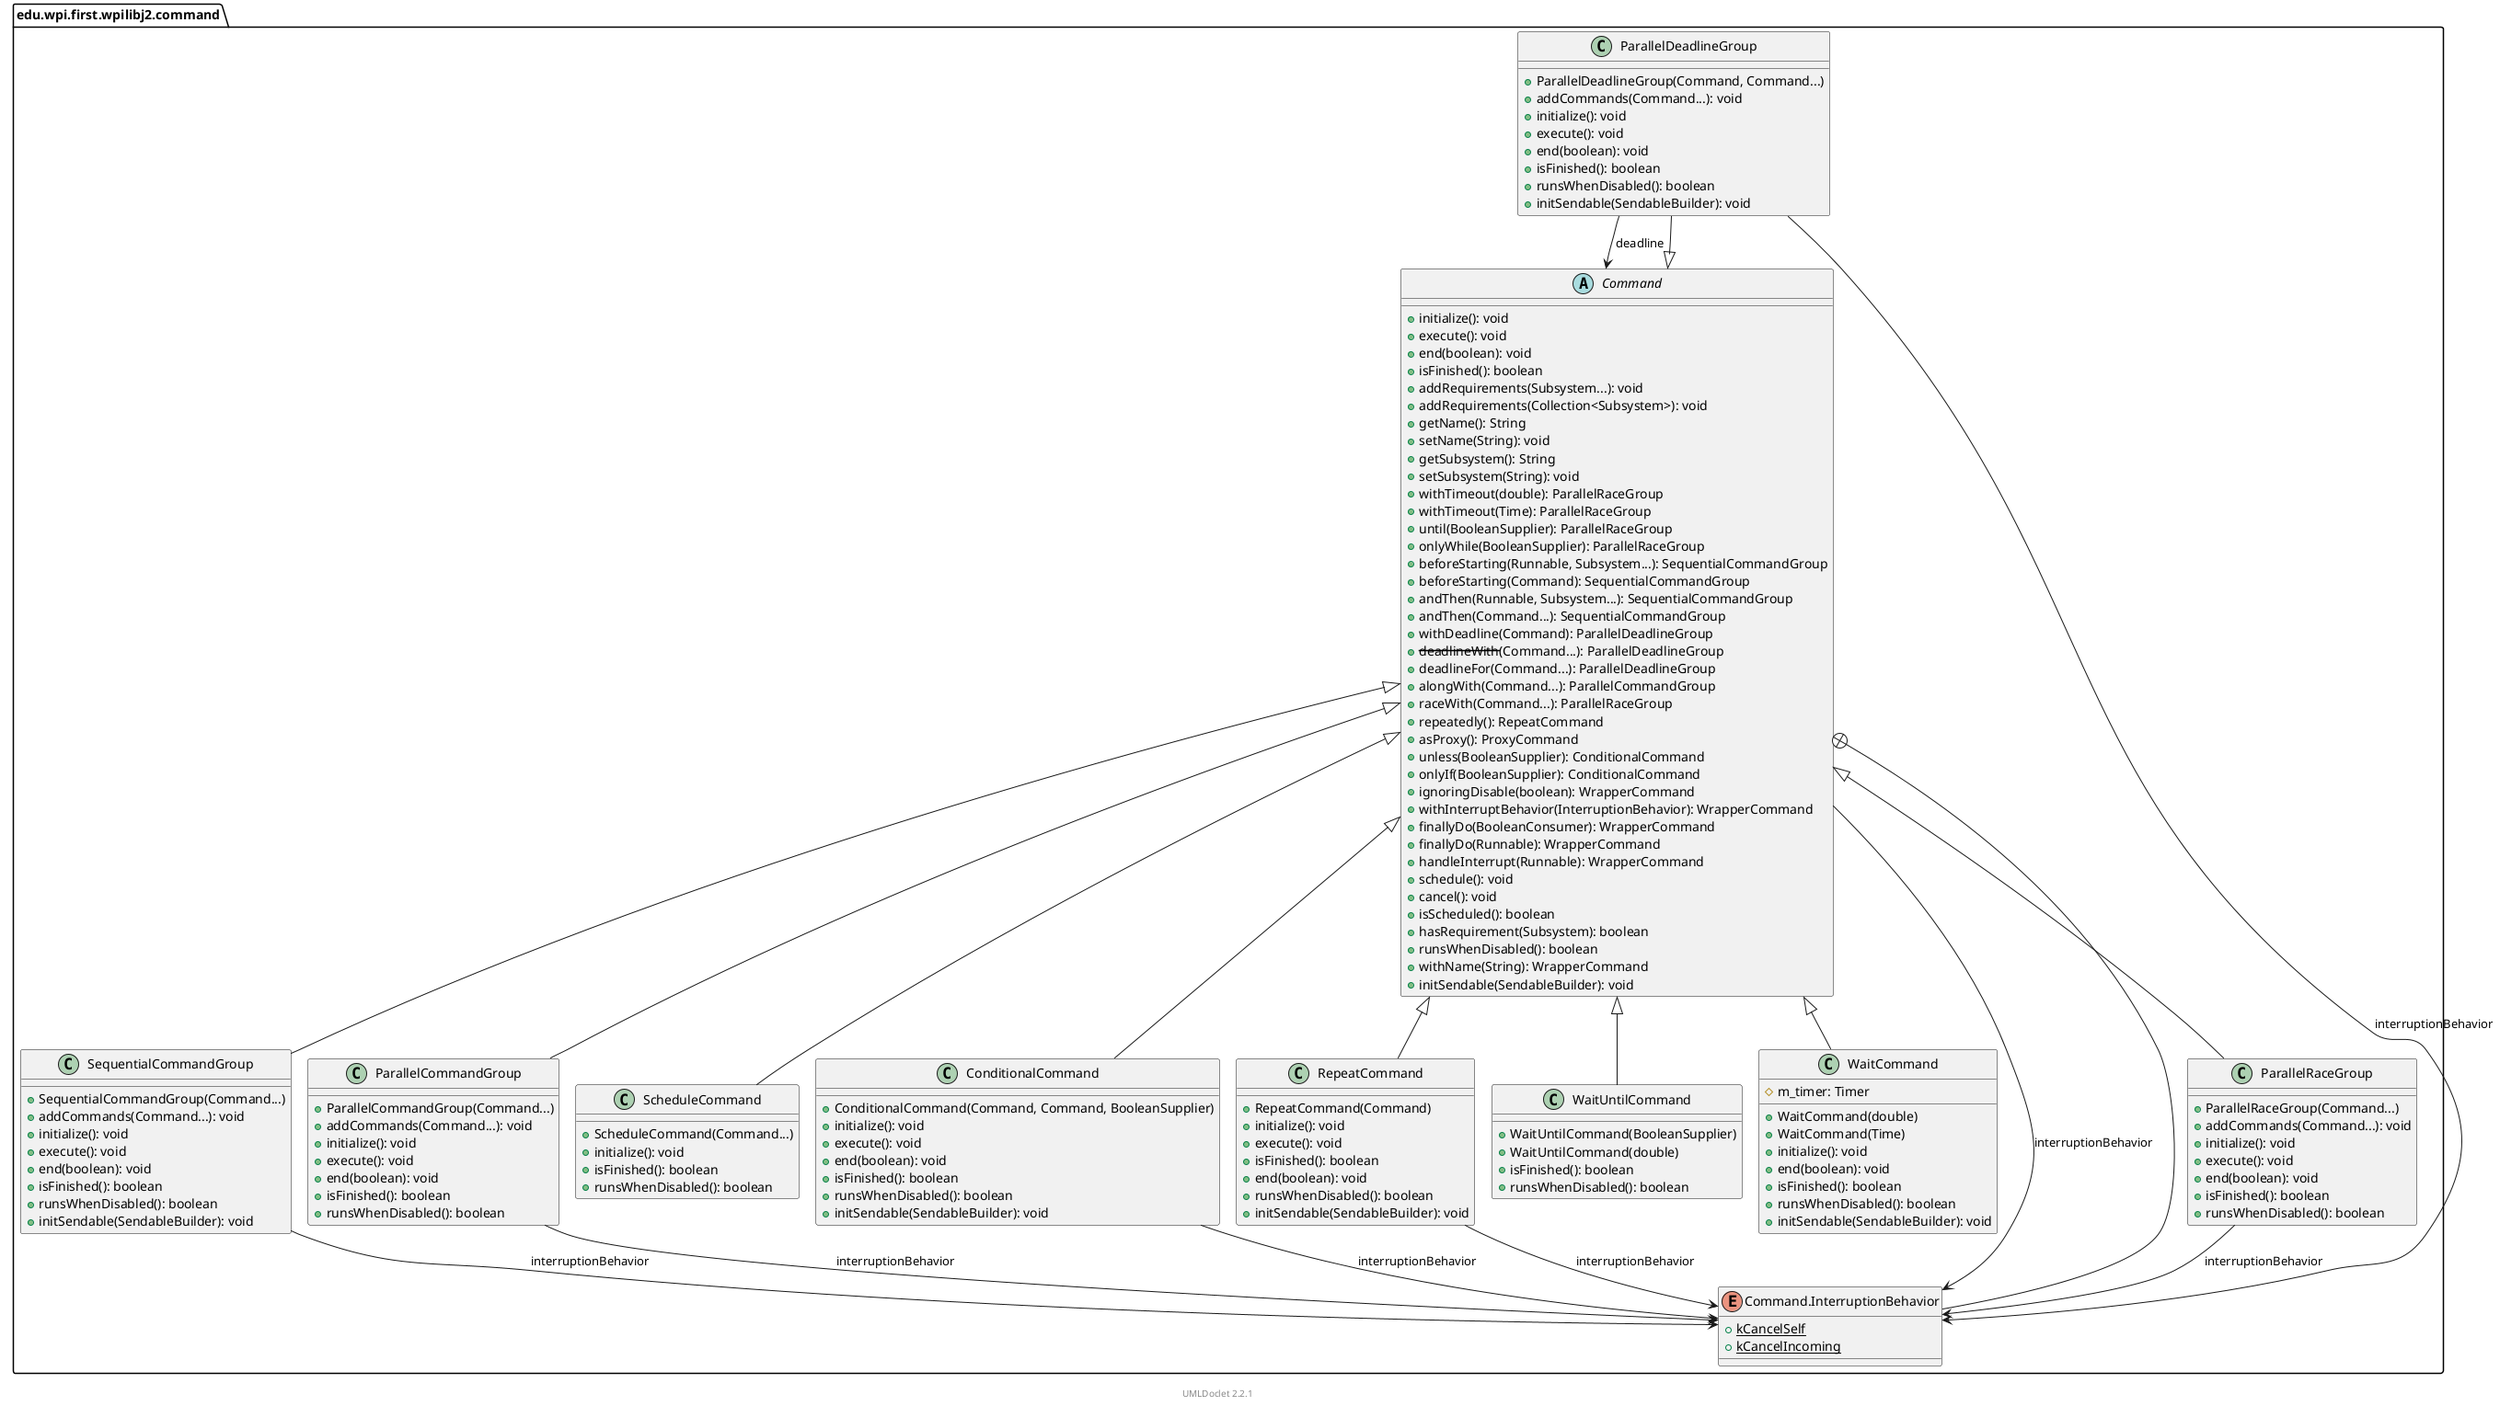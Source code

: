 @startuml
    ' Copyright to this UML and generated images belongs to the author of the corresponding Java sources.

    ' This UML was generated by UMLDoclet (C) Copyright 2016-2025 Talsma ICT.
    ' UMLDoclet 2.2.1 is licensed under the Apache License, version 2.0
    ' and contains parts of PlantUML 1.2024.7 (ASL) Copyright 2009-2025, Arnaud Roques.

    !pragma layout smetana
    set separator ::

    package edu.wpi.first.wpilibj2.command {

        class ParallelDeadlineGroup [[ParallelDeadlineGroup.html]] {
            +ParallelDeadlineGroup(Command, Command...)
            +addCommands(Command...): void
            +initialize(): void
            +execute(): void
            +end(boolean): void
            +isFinished(): boolean
            +runsWhenDisabled(): boolean
            +initSendable(SendableBuilder): void
        }

        class ParallelRaceGroup [[ParallelRaceGroup.html]] {
            +ParallelRaceGroup(Command...)
            +addCommands(Command...): void
            +initialize(): void
            +execute(): void
            +end(boolean): void
            +isFinished(): boolean
            +runsWhenDisabled(): boolean
        }

        class SequentialCommandGroup [[SequentialCommandGroup.html]] {
            +SequentialCommandGroup(Command...)
            +addCommands(Command...): void
            +initialize(): void
            +execute(): void
            +end(boolean): void
            +isFinished(): boolean
            +runsWhenDisabled(): boolean
            +initSendable(SendableBuilder): void
        }

        class ParallelCommandGroup [[ParallelCommandGroup.html]] {
            +ParallelCommandGroup(Command...)
            +addCommands(Command...): void
            +initialize(): void
            +execute(): void
            +end(boolean): void
            +isFinished(): boolean
            +runsWhenDisabled(): boolean
        }

        class ScheduleCommand [[ScheduleCommand.html]] {
            +ScheduleCommand(Command...)
            +initialize(): void
            +isFinished(): boolean
            +runsWhenDisabled(): boolean
        }


        class ConditionalCommand [[ConditionalCommand.html]] {
            +ConditionalCommand(Command, Command, BooleanSupplier)
            +initialize(): void
            +execute(): void
            +end(boolean): void
            +isFinished(): boolean
            +runsWhenDisabled(): boolean
            +initSendable(SendableBuilder): void
        }

        class RepeatCommand [[RepeatCommand.html]] {
            +RepeatCommand(Command)
            +initialize(): void
            +execute(): void
            +isFinished(): boolean
            +end(boolean): void
            +runsWhenDisabled(): boolean
            +initSendable(SendableBuilder): void
        }

        class WaitUntilCommand [[WaitUntilCommand.html]] {
            +WaitUntilCommand(BooleanSupplier)
            +WaitUntilCommand(double)
            +isFinished(): boolean
            +runsWhenDisabled(): boolean
        }

        class WaitCommand [[WaitCommand.html]] {
            #m_timer: Timer
            +WaitCommand(double)
            +WaitCommand(Time)
            +initialize(): void
            +end(boolean): void
            +isFinished(): boolean
            +runsWhenDisabled(): boolean
            +initSendable(SendableBuilder): void
        }

        abstract class Command [[Command.html]] {
            +initialize(): void
            +execute(): void
            +end(boolean): void
            +isFinished(): boolean
            +addRequirements(Subsystem...): void
            +addRequirements(Collection<Subsystem>): void
            +getName(): String
            +setName(String): void
            +getSubsystem(): String
            +setSubsystem(String): void
            +withTimeout(double): ParallelRaceGroup
            +withTimeout(Time): ParallelRaceGroup
            +until(BooleanSupplier): ParallelRaceGroup
            +onlyWhile(BooleanSupplier): ParallelRaceGroup
            +beforeStarting(Runnable, Subsystem...): SequentialCommandGroup
            +beforeStarting(Command): SequentialCommandGroup
            +andThen(Runnable, Subsystem...): SequentialCommandGroup
            +andThen(Command...): SequentialCommandGroup
            +withDeadline(Command): ParallelDeadlineGroup
            +--deadlineWith--(Command...): ParallelDeadlineGroup
            +deadlineFor(Command...): ParallelDeadlineGroup
            +alongWith(Command...): ParallelCommandGroup
            +raceWith(Command...): ParallelRaceGroup
            +repeatedly(): RepeatCommand
            +asProxy(): ProxyCommand
            +unless(BooleanSupplier): ConditionalCommand
            +onlyIf(BooleanSupplier): ConditionalCommand
            +ignoringDisable(boolean): WrapperCommand
            +withInterruptBehavior(InterruptionBehavior): WrapperCommand
            +finallyDo(BooleanConsumer): WrapperCommand
            +finallyDo(Runnable): WrapperCommand
            +handleInterrupt(Runnable): WrapperCommand
            +schedule(): void
            +cancel(): void
            +isScheduled(): boolean
            +hasRequirement(Subsystem): boolean
            +runsWhenDisabled(): boolean
            +withName(String): WrapperCommand
            +initSendable(SendableBuilder): void
        }

        enum Command.InterruptionBehavior [[Command.InterruptionBehavior.html]] {
            {static} +kCancelSelf
            {static} +kCancelIncoming
        }

    }

    edu.wpi.first.wpilibj2.command::Command <|-- edu.wpi.first.wpilibj2.command::ParallelDeadlineGroup
    edu.wpi.first.wpilibj2.command::ParallelDeadlineGroup --> edu.wpi.first.wpilibj2.command::Command: deadline
    edu.wpi.first.wpilibj2.command::ParallelDeadlineGroup --> edu.wpi.first.wpilibj2.command::Command.InterruptionBehavior: interruptionBehavior
    edu.wpi.first.wpilibj2.command::Command <|-- edu.wpi.first.wpilibj2.command::ParallelRaceGroup
    edu.wpi.first.wpilibj2.command::ParallelRaceGroup --> edu.wpi.first.wpilibj2.command::Command.InterruptionBehavior: interruptionBehavior
    edu.wpi.first.wpilibj2.command::Command <|-- edu.wpi.first.wpilibj2.command::SequentialCommandGroup
    edu.wpi.first.wpilibj2.command::SequentialCommandGroup --> edu.wpi.first.wpilibj2.command::Command.InterruptionBehavior: interruptionBehavior
    edu.wpi.first.wpilibj2.command::Command <|-- edu.wpi.first.wpilibj2.command::ParallelCommandGroup
    edu.wpi.first.wpilibj2.command::ParallelCommandGroup --> edu.wpi.first.wpilibj2.command::Command.InterruptionBehavior: interruptionBehavior
    edu.wpi.first.wpilibj2.command::Command <|-- edu.wpi.first.wpilibj2.command::ScheduleCommand
    edu.wpi.first.wpilibj2.command::Command <|-- edu.wpi.first.wpilibj2.command::ConditionalCommand
    edu.wpi.first.wpilibj2.command::ConditionalCommand --> edu.wpi.first.wpilibj2.command::Command.InterruptionBehavior: interruptionBehavior
    edu.wpi.first.wpilibj2.command::Command <|-- edu.wpi.first.wpilibj2.command::RepeatCommand
    edu.wpi.first.wpilibj2.command::RepeatCommand --> edu.wpi.first.wpilibj2.command::Command.InterruptionBehavior: interruptionBehavior
    edu.wpi.first.wpilibj2.command::Command <|-- edu.wpi.first.wpilibj2.command::WaitUntilCommand
    edu.wpi.first.wpilibj2.command::Command <|-- edu.wpi.first.wpilibj2.command::WaitCommand
    edu.wpi.first.wpilibj2.command::Command --> edu.wpi.first.wpilibj2.command::Command.InterruptionBehavior: interruptionBehavior
    edu.wpi.first.wpilibj2.command::Command +-- edu.wpi.first.wpilibj2.command::Command.InterruptionBehavior

    <style>
        footer {
            HyperLinkColor #8
            HyperLinkUnderlineThickness 0
        }
    </style>
    footer \n[[https://github.com/talsma-ict/umldoclet UMLDoclet 2.2.1]]
    ' Generated 2025-04-18T02:14:18.923349515Z[GMT]
@enduml
